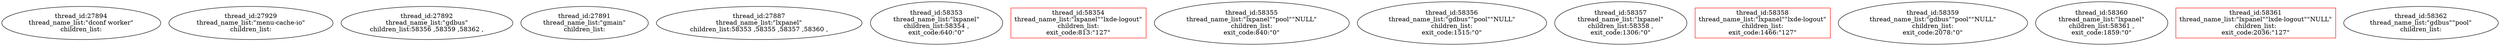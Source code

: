 digraph abc{
27894[label="thread_id:27894\nthread_name_list:\"dconf worker\"\nchildren_list:"];
27929[label="thread_id:27929\nthread_name_list:\"menu-cache-io\"\nchildren_list:"];
27892[label="thread_id:27892\nthread_name_list:\"gdbus\"\nchildren_list:58356 ,58359 ,58362 ,"];
27891[label="thread_id:27891\nthread_name_list:\"gmain\"\nchildren_list:"];
27887[label="thread_id:27887\nthread_name_list:\"lxpanel\"\nchildren_list:58353 ,58355 ,58357 ,58360 ,"];
58353[label="thread_id:58353\nthread_name_list:\"lxpanel\"\nchildren_list:58354 ,\nexit_code:640:\"0\""];
58354[label="thread_id:58354\nthread_name_list:\"lxpanel\"\"lxde-logout\"\nchildren_list:\nexit_code:813:\"127\"", shape="record",color="red"];
58355[label="thread_id:58355\nthread_name_list:\"lxpanel\"\"pool\"\"NULL\"\nchildren_list:\nexit_code:840:\"0\""];
58356[label="thread_id:58356\nthread_name_list:\"gdbus\"\"pool\"\"NULL\"\nchildren_list:\nexit_code:1515:\"0\""];
58357[label="thread_id:58357\nthread_name_list:\"lxpanel\"\nchildren_list:58358 ,\nexit_code:1306:\"0\""];
58358[label="thread_id:58358\nthread_name_list:\"lxpanel\"\"lxde-logout\"\nchildren_list:\nexit_code:1466:\"127\"", shape="record",color="red"];
58359[label="thread_id:58359\nthread_name_list:\"gdbus\"\"pool\"\"NULL\"\nchildren_list:\nexit_code:2078:\"0\""];
58360[label="thread_id:58360\nthread_name_list:\"lxpanel\"\nchildren_list:58361 ,\nexit_code:1859:\"0\""];
58361[label="thread_id:58361\nthread_name_list:\"lxpanel\"\"lxde-logout\"\"NULL\"\nchildren_list:\nexit_code:2036:\"127\"", shape="record",color="red"];
58362[label="thread_id:58362\nthread_name_list:\"gdbus\"\"pool\"\nchildren_list:"];
}
